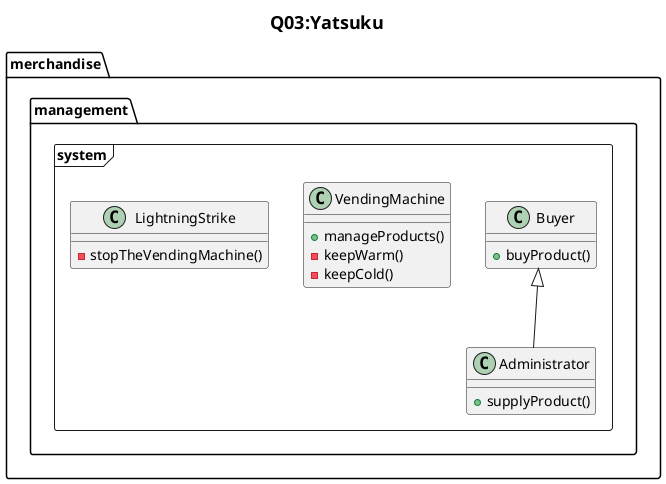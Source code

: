@startuml Q03.png

title <size:18>Q03:Yatsuku</size>

package merchandise.management.system <<Frame>> {

	class Buyer {
		+buyProduct()
	}

	class Administrator {
		+supplyProduct()
	}

	class VendingMachine {
		+manageProducts()
			-keepWarm()
			-keepCold()
	}

	class LightningStrike {
		-stopTheVendingMachine()
	}

}

Buyer <|-- Administrator

@enduml
